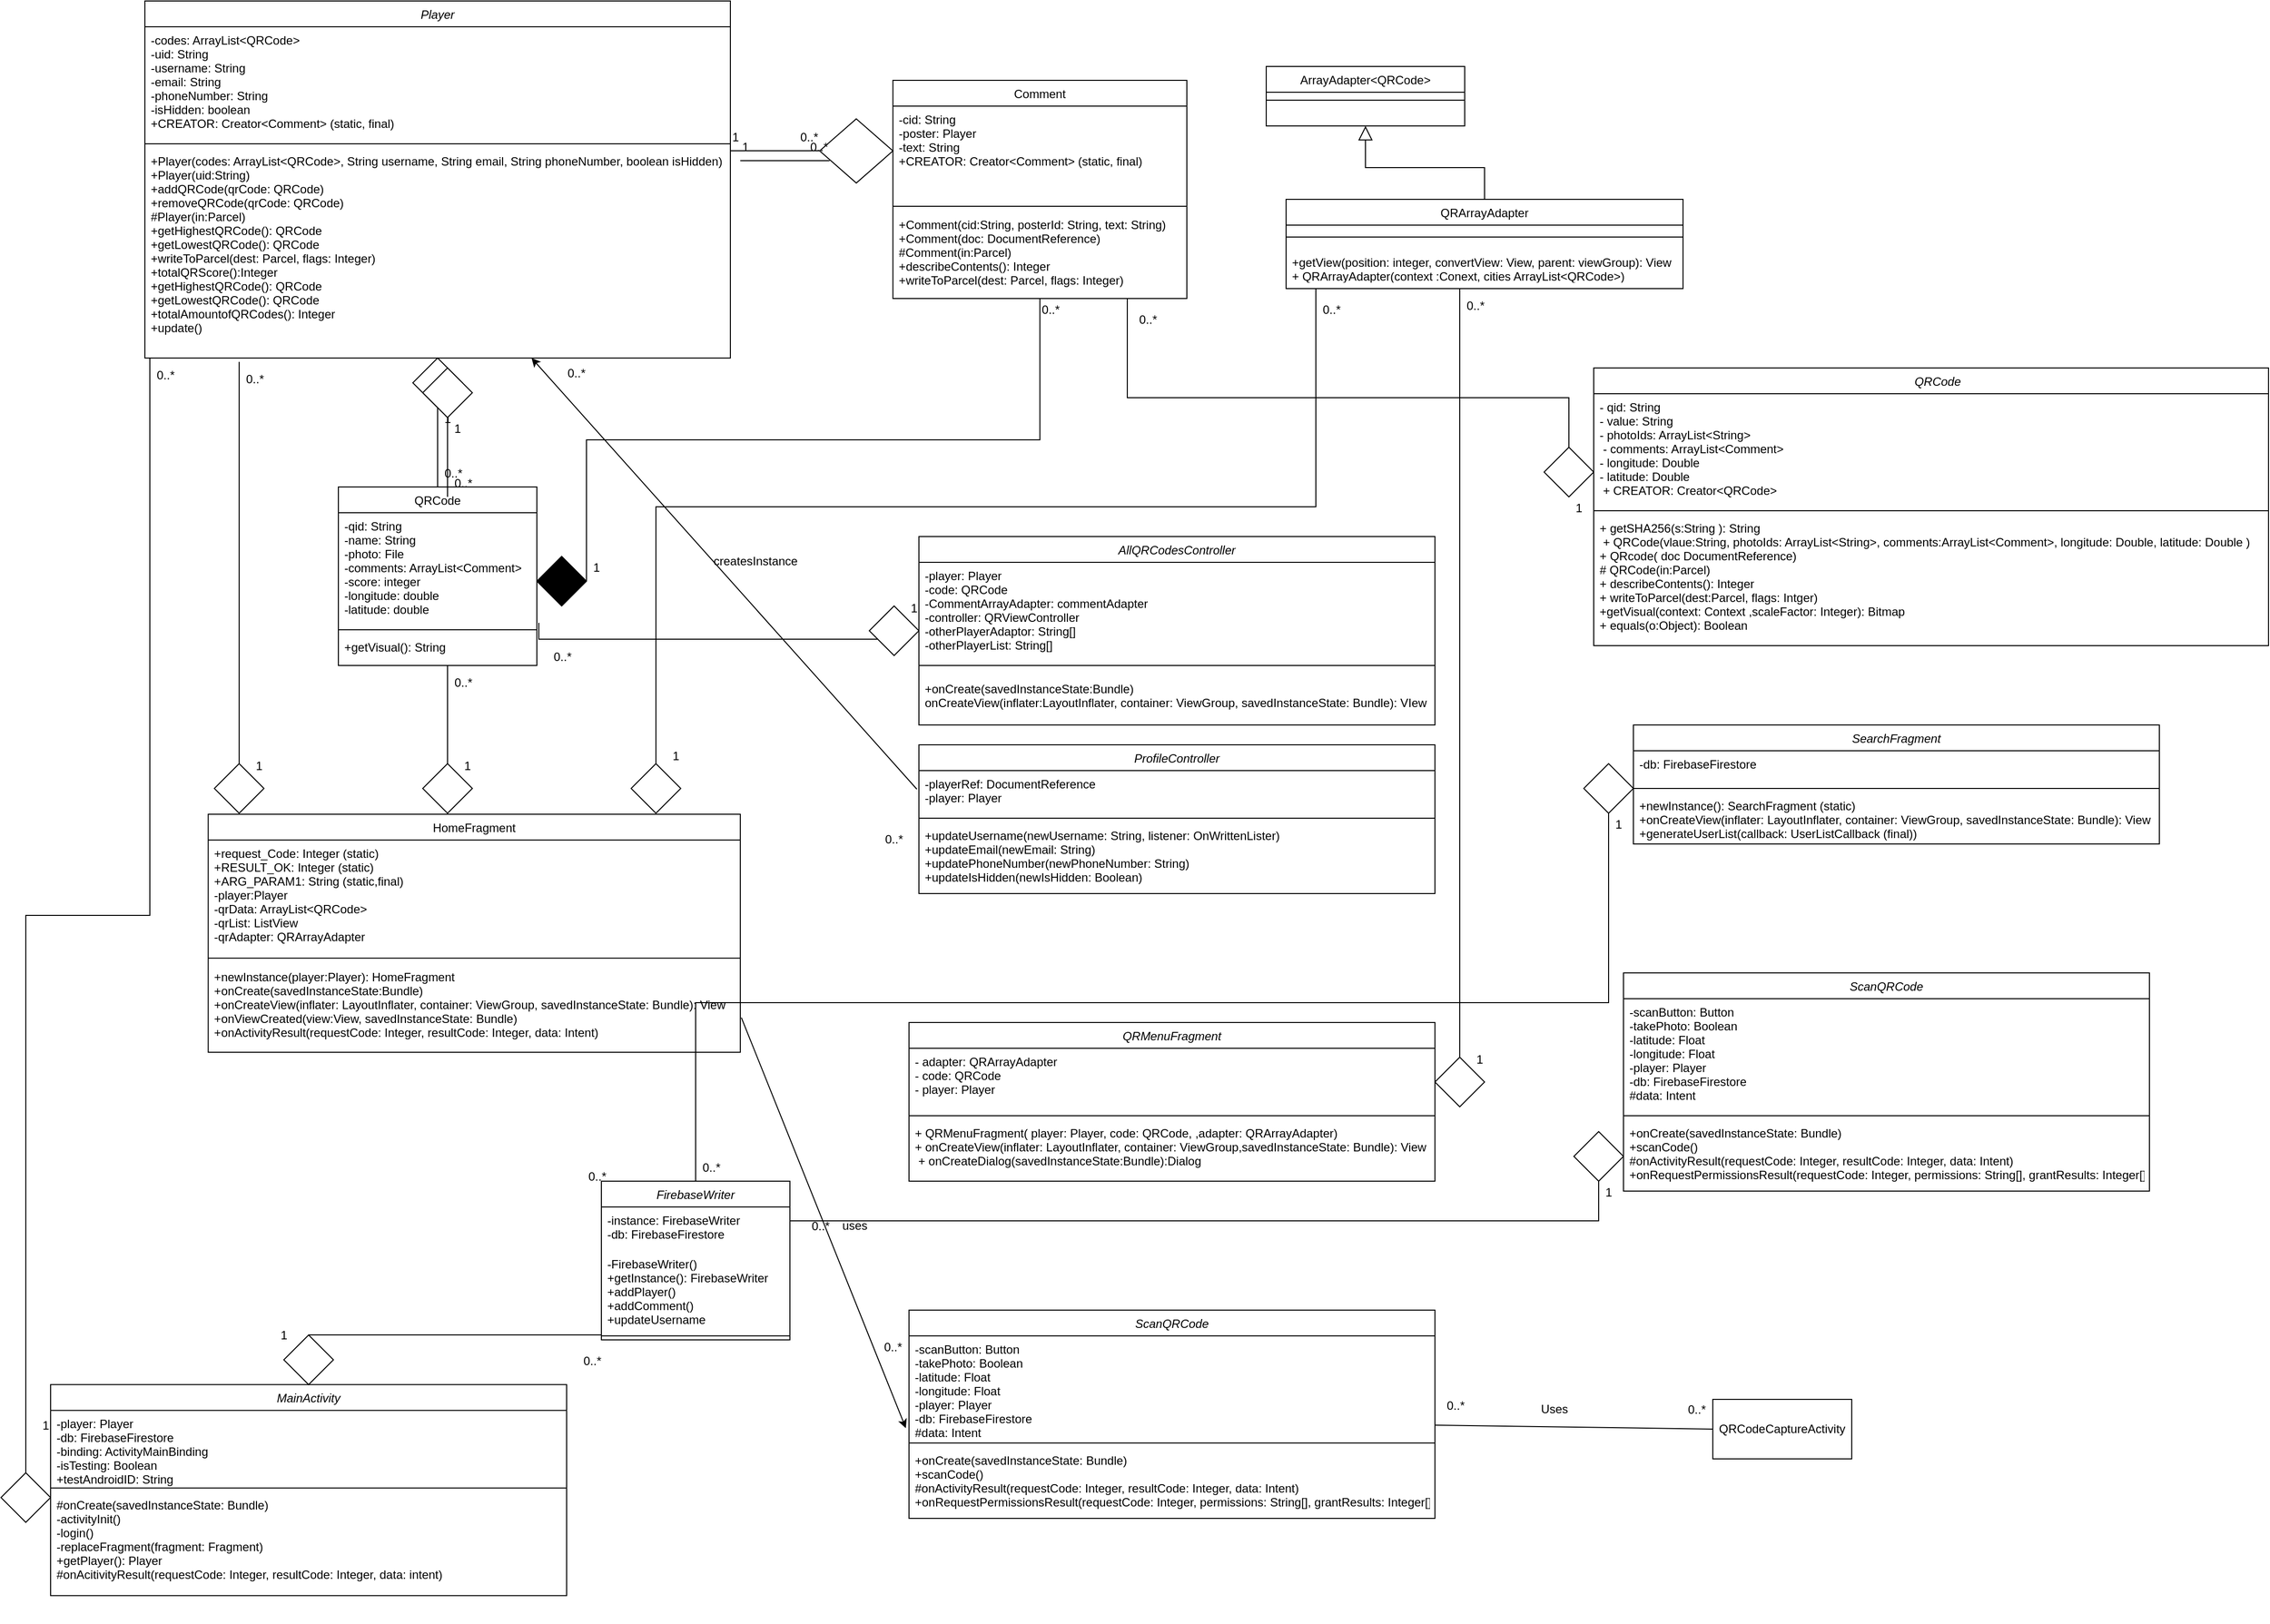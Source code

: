 <mxfile version="21.1.2" type="github">
  <diagram id="C5RBs43oDa-KdzZeNtuy" name="Page-1">
    <mxGraphModel dx="2968" dy="342" grid="1" gridSize="10" guides="1" tooltips="1" connect="1" arrows="1" fold="1" page="1" pageScale="1" pageWidth="2336" pageHeight="1654" math="0" shadow="0">
      <root>
        <mxCell id="WIyWlLk6GJQsqaUBKTNV-0" />
        <mxCell id="WIyWlLk6GJQsqaUBKTNV-1" parent="WIyWlLk6GJQsqaUBKTNV-0" />
        <mxCell id="zkfFHV4jXpPFQw0GAbJ--6" value="QRCode" style="swimlane;fontStyle=0;align=center;verticalAlign=top;childLayout=stackLayout;horizontal=1;startSize=26;horizontalStack=0;resizeParent=1;resizeLast=0;collapsible=1;marginBottom=0;rounded=0;shadow=0;strokeWidth=1;" parent="WIyWlLk6GJQsqaUBKTNV-1" vertex="1">
          <mxGeometry x="235" y="520" width="200" height="180" as="geometry">
            <mxRectangle x="130" y="380" width="160" height="26" as="alternateBounds" />
          </mxGeometry>
        </mxCell>
        <mxCell id="zkfFHV4jXpPFQw0GAbJ--7" value="-qid: String&#xa;-name: String&#xa;-photo: File&#xa;-comments: ArrayList&lt;Comment&gt;&#xa;-score: integer&#xa;-longitude: double&#xa;-latitude: double" style="text;align=left;verticalAlign=top;spacingLeft=4;spacingRight=4;overflow=hidden;rotatable=0;points=[[0,0.5],[1,0.5]];portConstraint=eastwest;" parent="zkfFHV4jXpPFQw0GAbJ--6" vertex="1">
          <mxGeometry y="26" width="200" height="114" as="geometry" />
        </mxCell>
        <mxCell id="zkfFHV4jXpPFQw0GAbJ--9" value="" style="line;html=1;strokeWidth=1;align=left;verticalAlign=middle;spacingTop=-1;spacingLeft=3;spacingRight=3;rotatable=0;labelPosition=right;points=[];portConstraint=eastwest;" parent="zkfFHV4jXpPFQw0GAbJ--6" vertex="1">
          <mxGeometry y="140" width="200" height="8" as="geometry" />
        </mxCell>
        <mxCell id="wJ786lOBI6JB7BBE6zlU-8" value="+getVisual(): String" style="text;align=left;verticalAlign=top;spacingLeft=4;spacingRight=4;overflow=hidden;rotatable=0;points=[[0,0.5],[1,0.5]];portConstraint=eastwest;" parent="zkfFHV4jXpPFQw0GAbJ--6" vertex="1">
          <mxGeometry y="148" width="200" height="30" as="geometry" />
        </mxCell>
        <mxCell id="zkfFHV4jXpPFQw0GAbJ--26" value="" style="endArrow=none;shadow=0;strokeWidth=1;rounded=0;endFill=0;edgeStyle=elbowEdgeStyle;elbow=vertical;entryX=0;entryY=0.5;entryDx=0;entryDy=0;" parent="WIyWlLk6GJQsqaUBKTNV-1" source="zkfFHV4jXpPFQw0GAbJ--0" target="2BQzIX3aD6I6nqEZA5Km-3" edge="1">
          <mxGeometry x="0.5" y="41" relative="1" as="geometry">
            <mxPoint x="380" y="192" as="sourcePoint" />
            <mxPoint x="750" y="155" as="targetPoint" />
            <mxPoint x="-40" y="32" as="offset" />
          </mxGeometry>
        </mxCell>
        <mxCell id="zkfFHV4jXpPFQw0GAbJ--27" value="1" style="resizable=0;align=left;verticalAlign=bottom;labelBackgroundColor=none;fontSize=12;" parent="zkfFHV4jXpPFQw0GAbJ--26" connectable="0" vertex="1">
          <mxGeometry x="-1" relative="1" as="geometry">
            <mxPoint y="-5" as="offset" />
          </mxGeometry>
        </mxCell>
        <mxCell id="zkfFHV4jXpPFQw0GAbJ--28" value="0..*" style="resizable=0;align=right;verticalAlign=bottom;labelBackgroundColor=none;fontSize=12;" parent="zkfFHV4jXpPFQw0GAbJ--26" connectable="0" vertex="1">
          <mxGeometry x="1" relative="1" as="geometry">
            <mxPoint y="-5" as="offset" />
          </mxGeometry>
        </mxCell>
        <mxCell id="2BQzIX3aD6I6nqEZA5Km-4" value="" style="group" parent="WIyWlLk6GJQsqaUBKTNV-1" vertex="1" connectable="0">
          <mxGeometry x="720" y="110" width="400" height="250" as="geometry" />
        </mxCell>
        <mxCell id="zkfFHV4jXpPFQw0GAbJ--17" value="Comment" style="swimlane;fontStyle=0;align=center;verticalAlign=top;childLayout=stackLayout;horizontal=1;startSize=26;horizontalStack=0;resizeParent=1;resizeLast=0;collapsible=1;marginBottom=0;rounded=0;shadow=0;strokeWidth=1;" parent="2BQzIX3aD6I6nqEZA5Km-4" vertex="1">
          <mxGeometry x="73.81" width="296.19" height="220" as="geometry">
            <mxRectangle x="550" y="140" width="160" height="26" as="alternateBounds" />
          </mxGeometry>
        </mxCell>
        <mxCell id="zkfFHV4jXpPFQw0GAbJ--18" value="-cid: String&#xa;-poster: Player&#xa;-text: String&#xa;+CREATOR: Creator&lt;Comment&gt; (static, final)" style="text;align=left;verticalAlign=top;spacingLeft=4;spacingRight=4;overflow=hidden;rotatable=0;points=[[0,0.5],[1,0.5]];portConstraint=eastwest;" parent="zkfFHV4jXpPFQw0GAbJ--17" vertex="1">
          <mxGeometry y="26" width="296.19" height="95.765" as="geometry" />
        </mxCell>
        <mxCell id="zkfFHV4jXpPFQw0GAbJ--23" value="" style="line;html=1;strokeWidth=1;align=left;verticalAlign=middle;spacingTop=-1;spacingLeft=3;spacingRight=3;rotatable=0;labelPosition=right;points=[];portConstraint=eastwest;" parent="zkfFHV4jXpPFQw0GAbJ--17" vertex="1">
          <mxGeometry y="121.765" width="296.19" height="10.353" as="geometry" />
        </mxCell>
        <mxCell id="8-i2YcRf8_cl_0pRVRHD-7" value="+Comment(cid:String, posterId: String, text: String)&#xa;+Comment(doc: DocumentReference)&#xa;#Comment(in:Parcel)&#xa;+describeContents(): Integer&#xa;+writeToParcel(dest: Parcel, flags: Integer)&#xa;" style="text;align=left;verticalAlign=top;spacingLeft=4;spacingRight=4;overflow=hidden;rotatable=0;points=[[0,0.5],[1,0.5]];portConstraint=eastwest;" parent="zkfFHV4jXpPFQw0GAbJ--17" vertex="1">
          <mxGeometry y="132.118" width="296.19" height="77.88" as="geometry" />
        </mxCell>
        <mxCell id="2BQzIX3aD6I6nqEZA5Km-3" value="" style="rhombus;whiteSpace=wrap;html=1;" parent="2BQzIX3aD6I6nqEZA5Km-4" vertex="1">
          <mxGeometry y="38.824" width="73.81" height="64.706" as="geometry" />
        </mxCell>
        <mxCell id="2BQzIX3aD6I6nqEZA5Km-7" value="" style="endArrow=none;shadow=0;strokeWidth=1;rounded=0;endFill=0;edgeStyle=elbowEdgeStyle;elbow=vertical;entryX=0.5;entryY=1;entryDx=0;entryDy=0;exitX=0.5;exitY=0;exitDx=0;exitDy=0;" parent="WIyWlLk6GJQsqaUBKTNV-1" source="zkfFHV4jXpPFQw0GAbJ--6" target="2BQzIX3aD6I6nqEZA5Km-10" edge="1">
          <mxGeometry x="0.5" y="41" relative="1" as="geometry">
            <mxPoint x="210" y="265" as="sourcePoint" />
            <mxPoint x="330" y="255" as="targetPoint" />
            <mxPoint x="-40" y="32" as="offset" />
          </mxGeometry>
        </mxCell>
        <mxCell id="2BQzIX3aD6I6nqEZA5Km-8" value="0..*" style="resizable=0;align=left;verticalAlign=bottom;labelBackgroundColor=none;fontSize=12;" parent="2BQzIX3aD6I6nqEZA5Km-7" connectable="0" vertex="1">
          <mxGeometry x="-1" relative="1" as="geometry">
            <mxPoint x="5" y="-5" as="offset" />
          </mxGeometry>
        </mxCell>
        <mxCell id="2BQzIX3aD6I6nqEZA5Km-9" value="1" style="resizable=0;align=right;verticalAlign=bottom;labelBackgroundColor=none;fontSize=12;" parent="2BQzIX3aD6I6nqEZA5Km-7" connectable="0" vertex="1">
          <mxGeometry x="1" relative="1" as="geometry">
            <mxPoint x="15" y="20" as="offset" />
          </mxGeometry>
        </mxCell>
        <mxCell id="2BQzIX3aD6I6nqEZA5Km-11" value="" style="group" parent="WIyWlLk6GJQsqaUBKTNV-1" vertex="1" connectable="0">
          <mxGeometry x="40" y="30" width="590" height="360" as="geometry" />
        </mxCell>
        <mxCell id="zkfFHV4jXpPFQw0GAbJ--0" value="Player" style="swimlane;fontStyle=2;align=center;verticalAlign=top;childLayout=stackLayout;horizontal=1;startSize=26;horizontalStack=0;resizeParent=1;resizeLast=0;collapsible=1;marginBottom=0;rounded=0;shadow=0;strokeWidth=1;" parent="2BQzIX3aD6I6nqEZA5Km-11" vertex="1">
          <mxGeometry width="590" height="360" as="geometry">
            <mxRectangle x="220" y="120" width="160" height="26" as="alternateBounds" />
          </mxGeometry>
        </mxCell>
        <mxCell id="zkfFHV4jXpPFQw0GAbJ--1" value="-codes: ArrayList&lt;QRCode&gt;&#xa;-uid: String&#xa;-username: String&#xa;-email: String&#xa;-phoneNumber: String&#xa;-isHidden: boolean&#xa;+CREATOR: Creator&lt;Comment&gt; (static, final)" style="text;align=left;verticalAlign=top;spacingLeft=4;spacingRight=4;overflow=hidden;rotatable=0;points=[[0,0.5],[1,0.5]];portConstraint=eastwest;" parent="zkfFHV4jXpPFQw0GAbJ--0" vertex="1">
          <mxGeometry y="26" width="590" height="114" as="geometry" />
        </mxCell>
        <mxCell id="zkfFHV4jXpPFQw0GAbJ--4" value="" style="line;html=1;strokeWidth=1;align=left;verticalAlign=middle;spacingTop=-1;spacingLeft=3;spacingRight=3;rotatable=0;labelPosition=right;points=[];portConstraint=eastwest;" parent="zkfFHV4jXpPFQw0GAbJ--0" vertex="1">
          <mxGeometry y="140" width="590" height="8" as="geometry" />
        </mxCell>
        <mxCell id="zkfFHV4jXpPFQw0GAbJ--5" value="+Player(codes: ArrayList&lt;QRCode&gt;, String username, String email, String phoneNumber, boolean isHidden)&#xa;+Player(uid:String)&#xa;+addQRCode(qrCode: QRCode)&#xa;+removeQRCode(qrCode: QRCode)&#xa;#Player(in:Parcel)&#xa;+getHighestQRCode(): QRCode&#xa;+getLowestQRCode(): QRCode&#xa;+writeToParcel(dest: Parcel, flags: Integer)&#xa;+totalQRScore():Integer&#xa;+getHighestQRCode(): QRCode&#xa;+getLowestQRCode(): QRCode&#xa;+totalAmountofQRCodes(): Integer&#xa;+update()&#xa;&#xa;" style="text;align=left;verticalAlign=top;spacingLeft=4;spacingRight=4;overflow=hidden;rotatable=0;points=[[0,0.5],[1,0.5]];portConstraint=eastwest;" parent="zkfFHV4jXpPFQw0GAbJ--0" vertex="1">
          <mxGeometry y="148" width="590" height="212" as="geometry" />
        </mxCell>
        <mxCell id="2BQzIX3aD6I6nqEZA5Km-12" value="" style="endArrow=none;shadow=0;strokeWidth=1;rounded=0;endFill=0;edgeStyle=elbowEdgeStyle;elbow=vertical;entryX=1;entryY=0.5;entryDx=0;entryDy=0;exitX=0.5;exitY=1;exitDx=0;exitDy=0;" parent="WIyWlLk6GJQsqaUBKTNV-1" source="zkfFHV4jXpPFQw0GAbJ--17" target="2BQzIX3aD6I6nqEZA5Km-15" edge="1">
          <mxGeometry x="0.5" y="41" relative="1" as="geometry">
            <mxPoint x="760" y="270" as="sourcePoint" />
            <mxPoint x="500" y="485" as="targetPoint" />
            <mxPoint x="-40" y="32" as="offset" />
          </mxGeometry>
        </mxCell>
        <mxCell id="2BQzIX3aD6I6nqEZA5Km-13" value="0..*" style="resizable=0;align=left;verticalAlign=bottom;labelBackgroundColor=none;fontSize=12;" parent="2BQzIX3aD6I6nqEZA5Km-12" connectable="0" vertex="1">
          <mxGeometry x="-1" relative="1" as="geometry">
            <mxPoint y="20" as="offset" />
          </mxGeometry>
        </mxCell>
        <mxCell id="2BQzIX3aD6I6nqEZA5Km-14" value="1" style="resizable=0;align=right;verticalAlign=bottom;labelBackgroundColor=none;fontSize=12;" parent="2BQzIX3aD6I6nqEZA5Km-12" connectable="0" vertex="1">
          <mxGeometry x="1" relative="1" as="geometry">
            <mxPoint x="15" y="-5" as="offset" />
          </mxGeometry>
        </mxCell>
        <mxCell id="2BQzIX3aD6I6nqEZA5Km-15" value="" style="rhombus;whiteSpace=wrap;html=1;fillColor=#000000;" parent="WIyWlLk6GJQsqaUBKTNV-1" vertex="1">
          <mxGeometry x="435" y="590" width="50" height="50" as="geometry" />
        </mxCell>
        <mxCell id="wJ786lOBI6JB7BBE6zlU-0" value="" style="group" parent="WIyWlLk6GJQsqaUBKTNV-1" vertex="1" connectable="0">
          <mxGeometry x="1190" y="230" width="400" height="90" as="geometry" />
        </mxCell>
        <mxCell id="wJ786lOBI6JB7BBE6zlU-1" value="QRArrayAdapter" style="swimlane;fontStyle=0;align=center;verticalAlign=top;childLayout=stackLayout;horizontal=1;startSize=26;horizontalStack=0;resizeParent=1;resizeLast=0;collapsible=1;marginBottom=0;rounded=0;shadow=0;strokeWidth=1;container=0;" parent="wJ786lOBI6JB7BBE6zlU-0" vertex="1">
          <mxGeometry width="400" height="90" as="geometry">
            <mxRectangle x="220" y="120" width="160" height="26" as="alternateBounds" />
          </mxGeometry>
        </mxCell>
        <mxCell id="wJ786lOBI6JB7BBE6zlU-2" value="" style="line;html=1;strokeWidth=1;align=left;verticalAlign=middle;spacingTop=-1;spacingLeft=3;spacingRight=3;rotatable=0;labelPosition=right;points=[];portConstraint=eastwest;container=0;" parent="wJ786lOBI6JB7BBE6zlU-0" vertex="1">
          <mxGeometry y="26" width="400" height="24" as="geometry" />
        </mxCell>
        <mxCell id="wJ786lOBI6JB7BBE6zlU-3" value="+getView(position: integer, convertView: View, parent: viewGroup): View&#xa;+ QRArrayAdapter(context :Conext, cities ArrayList&lt;QRCode&gt;)" style="text;align=left;verticalAlign=top;spacingLeft=4;spacingRight=4;overflow=hidden;rotatable=0;points=[[0,0.5],[1,0.5]];portConstraint=eastwest;container=0;" parent="wJ786lOBI6JB7BBE6zlU-0" vertex="1">
          <mxGeometry y="50" width="400" height="30" as="geometry" />
        </mxCell>
        <mxCell id="wJ786lOBI6JB7BBE6zlU-4" value="" style="group" parent="WIyWlLk6GJQsqaUBKTNV-1" vertex="1" connectable="0">
          <mxGeometry x="1170" y="96" width="200" height="60" as="geometry" />
        </mxCell>
        <mxCell id="wJ786lOBI6JB7BBE6zlU-5" value="ArrayAdapter&lt;QRCode&gt;" style="swimlane;fontStyle=0;align=center;verticalAlign=top;childLayout=stackLayout;horizontal=1;startSize=26;horizontalStack=0;resizeParent=1;resizeLast=0;collapsible=1;marginBottom=0;rounded=0;shadow=0;strokeWidth=1;container=0;" parent="wJ786lOBI6JB7BBE6zlU-4" vertex="1">
          <mxGeometry width="200" height="60" as="geometry">
            <mxRectangle x="220" y="120" width="160" height="26" as="alternateBounds" />
          </mxGeometry>
        </mxCell>
        <mxCell id="wJ786lOBI6JB7BBE6zlU-6" value="" style="line;html=1;strokeWidth=1;align=left;verticalAlign=middle;spacingTop=-1;spacingLeft=3;spacingRight=3;rotatable=0;labelPosition=right;points=[];portConstraint=eastwest;container=0;" parent="wJ786lOBI6JB7BBE6zlU-5" vertex="1">
          <mxGeometry y="26" width="200" height="16" as="geometry" />
        </mxCell>
        <mxCell id="wJ786lOBI6JB7BBE6zlU-7" style="edgeStyle=orthogonalEdgeStyle;rounded=0;orthogonalLoop=1;jettySize=auto;html=1;exitX=0.5;exitY=0;exitDx=0;exitDy=0;entryX=0.5;entryY=1;entryDx=0;entryDy=0;endArrow=block;endFill=0;endSize=12;" parent="WIyWlLk6GJQsqaUBKTNV-1" source="wJ786lOBI6JB7BBE6zlU-1" target="wJ786lOBI6JB7BBE6zlU-5" edge="1">
          <mxGeometry relative="1" as="geometry" />
        </mxCell>
        <mxCell id="8-i2YcRf8_cl_0pRVRHD-8" value="" style="group" parent="WIyWlLk6GJQsqaUBKTNV-1" vertex="1" connectable="0">
          <mxGeometry x="30" y="850" width="610" height="250" as="geometry" />
        </mxCell>
        <mxCell id="8-i2YcRf8_cl_0pRVRHD-9" value="HomeFragment" style="swimlane;fontStyle=0;align=center;verticalAlign=top;childLayout=stackLayout;horizontal=1;startSize=26;horizontalStack=0;resizeParent=1;resizeLast=0;collapsible=1;marginBottom=0;rounded=0;shadow=0;strokeWidth=1;" parent="8-i2YcRf8_cl_0pRVRHD-8" vertex="1">
          <mxGeometry x="73.81" width="536.19" height="240" as="geometry">
            <mxRectangle x="550" y="140" width="160" height="26" as="alternateBounds" />
          </mxGeometry>
        </mxCell>
        <mxCell id="8-i2YcRf8_cl_0pRVRHD-10" value="+request_Code: Integer (static)&#xa;+RESULT_OK: Integer (static)&#xa;+ARG_PARAM1: String (static,final)&#xa;-player:Player&#xa;-qrData: ArrayList&lt;QRCode&gt;&#xa;-qrList: ListView&#xa;-qrAdapter: QRArrayAdapter" style="text;align=left;verticalAlign=top;spacingLeft=4;spacingRight=4;overflow=hidden;rotatable=0;points=[[0,0.5],[1,0.5]];portConstraint=eastwest;" parent="8-i2YcRf8_cl_0pRVRHD-9" vertex="1">
          <mxGeometry y="26" width="536.19" height="114" as="geometry" />
        </mxCell>
        <mxCell id="8-i2YcRf8_cl_0pRVRHD-11" value="" style="line;html=1;strokeWidth=1;align=left;verticalAlign=middle;spacingTop=-1;spacingLeft=3;spacingRight=3;rotatable=0;labelPosition=right;points=[];portConstraint=eastwest;" parent="8-i2YcRf8_cl_0pRVRHD-9" vertex="1">
          <mxGeometry y="140" width="536.19" height="10.353" as="geometry" />
        </mxCell>
        <mxCell id="8-i2YcRf8_cl_0pRVRHD-12" value="+newInstance(player:Player): HomeFragment&#xa;+onCreate(savedInstanceState:Bundle)&#xa;+onCreateView(inflater: LayoutInflater, container: ViewGroup, savedInstanceState: Bundle): View&#xa;+onViewCreated(view:View, savedInstanceState: Bundle)&#xa;+onActivityResult(requestCode: Integer, resultCode: Integer, data: Intent)" style="text;align=left;verticalAlign=top;spacingLeft=4;spacingRight=4;overflow=hidden;rotatable=0;points=[[0,0.5],[1,0.5]];portConstraint=eastwest;" parent="8-i2YcRf8_cl_0pRVRHD-9" vertex="1">
          <mxGeometry y="150.353" width="536.19" height="77.88" as="geometry" />
        </mxCell>
        <mxCell id="8-i2YcRf8_cl_0pRVRHD-20" value="" style="group" parent="WIyWlLk6GJQsqaUBKTNV-1" vertex="1" connectable="0">
          <mxGeometry x="-105" y="1174" width="685" height="480" as="geometry" />
        </mxCell>
        <mxCell id="8-i2YcRf8_cl_0pRVRHD-25" value="" style="group" parent="8-i2YcRf8_cl_0pRVRHD-20" vertex="1" connectable="0">
          <mxGeometry x="60" y="179.999" width="520" height="311.111" as="geometry" />
        </mxCell>
        <mxCell id="8-i2YcRf8_cl_0pRVRHD-26" value="MainActivity" style="swimlane;fontStyle=2;align=center;verticalAlign=top;childLayout=stackLayout;horizontal=1;startSize=26;horizontalStack=0;resizeParent=1;resizeLast=0;collapsible=1;marginBottom=0;rounded=0;shadow=0;strokeWidth=1;" parent="8-i2YcRf8_cl_0pRVRHD-25" vertex="1">
          <mxGeometry x="-10" y="71.111" width="520" height="212.703" as="geometry">
            <mxRectangle x="220" y="120" width="160" height="26" as="alternateBounds" />
          </mxGeometry>
        </mxCell>
        <mxCell id="8-i2YcRf8_cl_0pRVRHD-27" value="-player: Player&#xa;-db: FirebaseFirestore&#xa;-binding: ActivityMainBinding&#xa;-isTesting: Boolean&#xa;+testAndroidID: String&#xa;" style="text;align=left;verticalAlign=top;spacingLeft=4;spacingRight=4;overflow=hidden;rotatable=0;points=[[0,0.5],[1,0.5]];portConstraint=eastwest;" parent="8-i2YcRf8_cl_0pRVRHD-26" vertex="1">
          <mxGeometry y="26" width="520" height="74.667" as="geometry" />
        </mxCell>
        <mxCell id="8-i2YcRf8_cl_0pRVRHD-28" value="" style="line;html=1;strokeWidth=1;align=left;verticalAlign=middle;spacingTop=-1;spacingLeft=3;spacingRight=3;rotatable=0;labelPosition=right;points=[];portConstraint=eastwest;" parent="8-i2YcRf8_cl_0pRVRHD-26" vertex="1">
          <mxGeometry y="100.667" width="520" height="7.111" as="geometry" />
        </mxCell>
        <mxCell id="8-i2YcRf8_cl_0pRVRHD-29" value="#onCreate(savedInstanceState: Bundle)&#xa;-activityInit()&#xa;-login()&#xa;-replaceFragment(fragment: Fragment)&#xa;+getPlayer(): Player&#xa;#onAcitivityResult(requestCode: Integer, resultCode: Integer, data: intent)" style="text;align=left;verticalAlign=top;spacingLeft=4;spacingRight=4;overflow=hidden;rotatable=0;points=[[0,0.5],[1,0.5]];portConstraint=eastwest;fontStyle=0" parent="8-i2YcRf8_cl_0pRVRHD-26" vertex="1">
          <mxGeometry y="107.778" width="520" height="90.667" as="geometry" />
        </mxCell>
        <mxCell id="8-i2YcRf8_cl_0pRVRHD-96" value="" style="rhombus;whiteSpace=wrap;html=1;" parent="8-i2YcRf8_cl_0pRVRHD-25" vertex="1">
          <mxGeometry x="225" y="21.111" width="50" height="50" as="geometry" />
        </mxCell>
        <mxCell id="8-i2YcRf8_cl_0pRVRHD-91" value="" style="rhombus;whiteSpace=wrap;html=1;" parent="8-i2YcRf8_cl_0pRVRHD-20" vertex="1">
          <mxGeometry y="340" width="50" height="50" as="geometry" />
        </mxCell>
        <mxCell id="8-i2YcRf8_cl_0pRVRHD-116" value="0..*" style="resizable=0;align=left;verticalAlign=bottom;labelBackgroundColor=none;fontSize=12;" parent="8-i2YcRf8_cl_0pRVRHD-20" connectable="0" vertex="1">
          <mxGeometry x="590" y="50" as="geometry" />
        </mxCell>
        <mxCell id="8-i2YcRf8_cl_0pRVRHD-21" value="AllQRCodesController" style="swimlane;fontStyle=2;align=center;verticalAlign=top;childLayout=stackLayout;horizontal=1;startSize=26;horizontalStack=0;resizeParent=1;resizeLast=0;collapsible=1;marginBottom=0;rounded=0;shadow=0;strokeWidth=1;" parent="WIyWlLk6GJQsqaUBKTNV-1" vertex="1">
          <mxGeometry x="820" y="570" width="520" height="190" as="geometry">
            <mxRectangle x="220" y="120" width="160" height="26" as="alternateBounds" />
          </mxGeometry>
        </mxCell>
        <mxCell id="8-i2YcRf8_cl_0pRVRHD-22" value="-player: Player&#xa;-code: QRCode&#xa;-CommentArrayAdapter: commentAdapter&#xa;-controller: QRViewController&#xa;-otherPlayerAdaptor: String[]&#xa;-otherPlayerList: String[]" style="text;align=left;verticalAlign=top;spacingLeft=4;spacingRight=4;overflow=hidden;rotatable=0;points=[[0,0.5],[1,0.5]];portConstraint=eastwest;" parent="8-i2YcRf8_cl_0pRVRHD-21" vertex="1">
          <mxGeometry y="26" width="520" height="94" as="geometry" />
        </mxCell>
        <mxCell id="8-i2YcRf8_cl_0pRVRHD-23" value="" style="line;html=1;strokeWidth=1;align=left;verticalAlign=middle;spacingTop=-1;spacingLeft=3;spacingRight=3;rotatable=0;labelPosition=right;points=[];portConstraint=eastwest;" parent="8-i2YcRf8_cl_0pRVRHD-21" vertex="1">
          <mxGeometry y="120" width="520" height="20" as="geometry" />
        </mxCell>
        <mxCell id="8-i2YcRf8_cl_0pRVRHD-24" value="+onCreate(savedInstanceState:Bundle)&#xa;onCreateView(inflater:LayoutInflater, container: ViewGroup, savedInstanceState: Bundle): VIew&#xa;" style="text;align=left;verticalAlign=top;spacingLeft=4;spacingRight=4;overflow=hidden;rotatable=0;points=[[0,0.5],[1,0.5]];portConstraint=eastwest;fontStyle=0" parent="8-i2YcRf8_cl_0pRVRHD-21" vertex="1">
          <mxGeometry y="140" width="520" height="50" as="geometry" />
        </mxCell>
        <mxCell id="8-i2YcRf8_cl_0pRVRHD-34" value="ProfileController" style="swimlane;fontStyle=2;align=center;verticalAlign=top;childLayout=stackLayout;horizontal=1;startSize=26;horizontalStack=0;resizeParent=1;resizeLast=0;collapsible=1;marginBottom=0;rounded=0;shadow=0;strokeWidth=1;" parent="WIyWlLk6GJQsqaUBKTNV-1" vertex="1">
          <mxGeometry x="820" y="780" width="520" height="150" as="geometry">
            <mxRectangle x="220" y="120" width="160" height="26" as="alternateBounds" />
          </mxGeometry>
        </mxCell>
        <mxCell id="8-i2YcRf8_cl_0pRVRHD-35" value="-playerRef: DocumentReference&#xa;-player: Player" style="text;align=left;verticalAlign=top;spacingLeft=4;spacingRight=4;overflow=hidden;rotatable=0;points=[[0,0.5],[1,0.5]];portConstraint=eastwest;" parent="8-i2YcRf8_cl_0pRVRHD-34" vertex="1">
          <mxGeometry y="26" width="520" height="44" as="geometry" />
        </mxCell>
        <mxCell id="8-i2YcRf8_cl_0pRVRHD-36" value="" style="line;html=1;strokeWidth=1;align=left;verticalAlign=middle;spacingTop=-1;spacingLeft=3;spacingRight=3;rotatable=0;labelPosition=right;points=[];portConstraint=eastwest;" parent="8-i2YcRf8_cl_0pRVRHD-34" vertex="1">
          <mxGeometry y="70" width="520" height="8" as="geometry" />
        </mxCell>
        <mxCell id="8-i2YcRf8_cl_0pRVRHD-37" value="+updateUsername(newUsername: String, listener: OnWrittenLister)&#xa;+updateEmail(newEmail: String)&#xa;+updatePhoneNumber(newPhoneNumber: String)&#xa;+updateIsHidden(newIsHidden: Boolean)&#xa;" style="text;align=left;verticalAlign=top;spacingLeft=4;spacingRight=4;overflow=hidden;rotatable=0;points=[[0,0.5],[1,0.5]];portConstraint=eastwest;fontStyle=0" parent="8-i2YcRf8_cl_0pRVRHD-34" vertex="1">
          <mxGeometry y="78" width="520" height="72" as="geometry" />
        </mxCell>
        <mxCell id="2BQzIX3aD6I6nqEZA5Km-10" value="" style="rhombus;whiteSpace=wrap;html=1;" parent="WIyWlLk6GJQsqaUBKTNV-1" vertex="1">
          <mxGeometry x="310" y="390" width="50" height="50" as="geometry" />
        </mxCell>
        <mxCell id="8-i2YcRf8_cl_0pRVRHD-50" value="QRCodeCaptureActivity" style="whiteSpace=wrap;html=1;" parent="WIyWlLk6GJQsqaUBKTNV-1" vertex="1">
          <mxGeometry x="1620" y="1440" width="140" height="60" as="geometry" />
        </mxCell>
        <mxCell id="8-i2YcRf8_cl_0pRVRHD-53" value="    QRCode" style="swimlane;fontStyle=2;align=center;verticalAlign=top;childLayout=stackLayout;horizontal=1;startSize=26;horizontalStack=0;resizeParent=1;resizeLast=0;collapsible=1;marginBottom=0;rounded=0;shadow=0;strokeWidth=1;" parent="WIyWlLk6GJQsqaUBKTNV-1" vertex="1">
          <mxGeometry x="1500" y="400" width="680" height="280" as="geometry">
            <mxRectangle x="220" y="120" width="160" height="26" as="alternateBounds" />
          </mxGeometry>
        </mxCell>
        <mxCell id="8-i2YcRf8_cl_0pRVRHD-54" value="- qid: String&#xa;- value: String&#xa;- photoIds: ArrayList&lt;String&gt; &#xa; - comments: ArrayList&lt;Comment&gt; &#xa;- longitude: Double&#xa;- latitude: Double&#xa; + CREATOR: Creator&lt;QRCode&gt;&#xa;" style="text;align=left;verticalAlign=top;spacingLeft=4;spacingRight=4;overflow=hidden;rotatable=0;points=[[0,0.5],[1,0.5]];portConstraint=eastwest;" parent="8-i2YcRf8_cl_0pRVRHD-53" vertex="1">
          <mxGeometry y="26" width="680" height="114" as="geometry" />
        </mxCell>
        <mxCell id="8-i2YcRf8_cl_0pRVRHD-55" value="" style="line;html=1;strokeWidth=1;align=left;verticalAlign=middle;spacingTop=-1;spacingLeft=3;spacingRight=3;rotatable=0;labelPosition=right;points=[];portConstraint=eastwest;" parent="8-i2YcRf8_cl_0pRVRHD-53" vertex="1">
          <mxGeometry y="140" width="680" height="8" as="geometry" />
        </mxCell>
        <mxCell id="8-i2YcRf8_cl_0pRVRHD-56" value="+ getSHA256(s:String ): String&#xa; + QRCode(vlaue:String, photoIds: ArrayList&lt;String&gt;, comments:ArrayList&lt;Comment&gt;, longitude: Double, latitude: Double  )&#xa;+ QRcode( doc DocumentReference)&#xa;#  QRCode(in:Parcel)&#xa;+  describeContents(): Integer&#xa;+  writeToParcel(dest:Parcel, flags: Intger)&#xa;+getVisual(context: Context ,scaleFactor: Integer): Bitmap&#xa;+ equals(o:Object): Boolean" style="text;align=left;verticalAlign=top;spacingLeft=4;spacingRight=4;overflow=hidden;rotatable=0;points=[[0,0.5],[1,0.5]];portConstraint=eastwest;fontStyle=0" parent="8-i2YcRf8_cl_0pRVRHD-53" vertex="1">
          <mxGeometry y="148" width="680" height="132" as="geometry" />
        </mxCell>
        <mxCell id="8-i2YcRf8_cl_0pRVRHD-57" value="QRMenuFragment" style="swimlane;fontStyle=2;align=center;verticalAlign=top;childLayout=stackLayout;horizontal=1;startSize=26;horizontalStack=0;resizeParent=1;resizeLast=0;collapsible=1;marginBottom=0;rounded=0;shadow=0;strokeWidth=1;" parent="WIyWlLk6GJQsqaUBKTNV-1" vertex="1">
          <mxGeometry x="810" y="1060" width="530" height="160" as="geometry">
            <mxRectangle x="220" y="120" width="160" height="26" as="alternateBounds" />
          </mxGeometry>
        </mxCell>
        <mxCell id="8-i2YcRf8_cl_0pRVRHD-58" value="- adapter:  QRArrayAdapter&#xa;- code: QRCode&#xa;- player: Player" style="text;align=left;verticalAlign=top;spacingLeft=4;spacingRight=4;overflow=hidden;rotatable=0;points=[[0,0.5],[1,0.5]];portConstraint=eastwest;" parent="8-i2YcRf8_cl_0pRVRHD-57" vertex="1">
          <mxGeometry y="26" width="530" height="64" as="geometry" />
        </mxCell>
        <mxCell id="8-i2YcRf8_cl_0pRVRHD-59" value="" style="line;html=1;strokeWidth=1;align=left;verticalAlign=middle;spacingTop=-1;spacingLeft=3;spacingRight=3;rotatable=0;labelPosition=right;points=[];portConstraint=eastwest;" parent="8-i2YcRf8_cl_0pRVRHD-57" vertex="1">
          <mxGeometry y="90" width="530" height="8" as="geometry" />
        </mxCell>
        <mxCell id="8-i2YcRf8_cl_0pRVRHD-60" value="+ QRMenuFragment( player: Player, code: QRCode, ,adapter: QRArrayAdapter)&#xa;+ onCreateView(inflater: LayoutInflater, container:  ViewGroup,savedInstanceState: Bundle): View&#xa; + onCreateDialog(savedInstanceState:Bundle):Dialog&#xa; " style="text;align=left;verticalAlign=top;spacingLeft=4;spacingRight=4;overflow=hidden;rotatable=0;points=[[0,0.5],[1,0.5]];portConstraint=eastwest;fontStyle=0" parent="8-i2YcRf8_cl_0pRVRHD-57" vertex="1">
          <mxGeometry y="98" width="530" height="62" as="geometry" />
        </mxCell>
        <mxCell id="8-i2YcRf8_cl_0pRVRHD-61" value="ScanQRCode" style="swimlane;fontStyle=2;align=center;verticalAlign=top;childLayout=stackLayout;horizontal=1;startSize=26;horizontalStack=0;resizeParent=1;resizeLast=0;collapsible=1;marginBottom=0;rounded=0;shadow=0;strokeWidth=1;" parent="WIyWlLk6GJQsqaUBKTNV-1" vertex="1">
          <mxGeometry x="810" y="1350" width="530" height="210" as="geometry">
            <mxRectangle x="220" y="120" width="160" height="26" as="alternateBounds" />
          </mxGeometry>
        </mxCell>
        <mxCell id="8-i2YcRf8_cl_0pRVRHD-62" value="-scanButton: Button&#xa;-takePhoto: Boolean&#xa;-latitude: Float&#xa;-longitude: Float&#xa;-player: Player&#xa;-db: FirebaseFirestore&#xa;#data: Intent" style="text;align=left;verticalAlign=top;spacingLeft=4;spacingRight=4;overflow=hidden;rotatable=0;points=[[0,0.5],[1,0.5]];portConstraint=eastwest;" parent="8-i2YcRf8_cl_0pRVRHD-61" vertex="1">
          <mxGeometry y="26" width="530" height="104" as="geometry" />
        </mxCell>
        <mxCell id="8-i2YcRf8_cl_0pRVRHD-63" value="" style="line;html=1;strokeWidth=1;align=left;verticalAlign=middle;spacingTop=-1;spacingLeft=3;spacingRight=3;rotatable=0;labelPosition=right;points=[];portConstraint=eastwest;" parent="8-i2YcRf8_cl_0pRVRHD-61" vertex="1">
          <mxGeometry y="130" width="530" height="8" as="geometry" />
        </mxCell>
        <mxCell id="8-i2YcRf8_cl_0pRVRHD-64" value="+onCreate(savedInstanceState: Bundle)&#xa;+scanCode()&#xa;#onActivityResult(requestCode: Integer, resultCode: Integer, data: Intent)&#xa;+onRequestPermissionsResult(requestCode: Integer, permissions: String[], grantResults: Integer[])" style="text;align=left;verticalAlign=top;spacingLeft=4;spacingRight=4;overflow=hidden;rotatable=0;points=[[0,0.5],[1,0.5]];portConstraint=eastwest;fontStyle=0" parent="8-i2YcRf8_cl_0pRVRHD-61" vertex="1">
          <mxGeometry y="138" width="530" height="72" as="geometry" />
        </mxCell>
        <mxCell id="8-i2YcRf8_cl_0pRVRHD-65" value="SearchFragment" style="swimlane;fontStyle=2;align=center;verticalAlign=top;childLayout=stackLayout;horizontal=1;startSize=26;horizontalStack=0;resizeParent=1;resizeLast=0;collapsible=1;marginBottom=0;rounded=0;shadow=0;strokeWidth=1;" parent="WIyWlLk6GJQsqaUBKTNV-1" vertex="1">
          <mxGeometry x="1540" y="760" width="530" height="120" as="geometry">
            <mxRectangle x="220" y="120" width="160" height="26" as="alternateBounds" />
          </mxGeometry>
        </mxCell>
        <mxCell id="8-i2YcRf8_cl_0pRVRHD-66" value="-db: FirebaseFirestore&#xa;" style="text;align=left;verticalAlign=top;spacingLeft=4;spacingRight=4;overflow=hidden;rotatable=0;points=[[0,0.5],[1,0.5]];portConstraint=eastwest;" parent="8-i2YcRf8_cl_0pRVRHD-65" vertex="1">
          <mxGeometry y="26" width="530" height="34" as="geometry" />
        </mxCell>
        <mxCell id="8-i2YcRf8_cl_0pRVRHD-67" value="" style="line;html=1;strokeWidth=1;align=left;verticalAlign=middle;spacingTop=-1;spacingLeft=3;spacingRight=3;rotatable=0;labelPosition=right;points=[];portConstraint=eastwest;" parent="8-i2YcRf8_cl_0pRVRHD-65" vertex="1">
          <mxGeometry y="60" width="530" height="8" as="geometry" />
        </mxCell>
        <mxCell id="8-i2YcRf8_cl_0pRVRHD-68" value="+newInstance(): SearchFragment (static)&#xa;+onCreateView(inflater: LayoutInflater, container: ViewGroup, savedInstanceState: Bundle): View&#xa;+generateUserList(callback: UserListCallback (final))" style="text;align=left;verticalAlign=top;spacingLeft=4;spacingRight=4;overflow=hidden;rotatable=0;points=[[0,0.5],[1,0.5]];portConstraint=eastwest;fontStyle=0" parent="8-i2YcRf8_cl_0pRVRHD-65" vertex="1">
          <mxGeometry y="68" width="530" height="52" as="geometry" />
        </mxCell>
        <mxCell id="8-i2YcRf8_cl_0pRVRHD-69" value="ScanQRCode" style="swimlane;fontStyle=2;align=center;verticalAlign=top;childLayout=stackLayout;horizontal=1;startSize=26;horizontalStack=0;resizeParent=1;resizeLast=0;collapsible=1;marginBottom=0;rounded=0;shadow=0;strokeWidth=1;" parent="WIyWlLk6GJQsqaUBKTNV-1" vertex="1">
          <mxGeometry x="1530" y="1010" width="530" height="220" as="geometry">
            <mxRectangle x="220" y="120" width="160" height="26" as="alternateBounds" />
          </mxGeometry>
        </mxCell>
        <mxCell id="8-i2YcRf8_cl_0pRVRHD-70" value="-scanButton: Button&#xa;-takePhoto: Boolean&#xa;-latitude: Float&#xa;-longitude: Float&#xa;-player: Player&#xa;-db: FirebaseFirestore&#xa;#data: Intent" style="text;align=left;verticalAlign=top;spacingLeft=4;spacingRight=4;overflow=hidden;rotatable=0;points=[[0,0.5],[1,0.5]];portConstraint=eastwest;" parent="8-i2YcRf8_cl_0pRVRHD-69" vertex="1">
          <mxGeometry y="26" width="530" height="114" as="geometry" />
        </mxCell>
        <mxCell id="8-i2YcRf8_cl_0pRVRHD-71" value="" style="line;html=1;strokeWidth=1;align=left;verticalAlign=middle;spacingTop=-1;spacingLeft=3;spacingRight=3;rotatable=0;labelPosition=right;points=[];portConstraint=eastwest;" parent="8-i2YcRf8_cl_0pRVRHD-69" vertex="1">
          <mxGeometry y="140" width="530" height="8" as="geometry" />
        </mxCell>
        <mxCell id="8-i2YcRf8_cl_0pRVRHD-72" value="+onCreate(savedInstanceState: Bundle)&#xa;+scanCode()&#xa;#onActivityResult(requestCode: Integer, resultCode: Integer, data: Intent)&#xa;+onRequestPermissionsResult(requestCode: Integer, permissions: String[], grantResults: Integer[])&#xa; " style="text;align=left;verticalAlign=top;spacingLeft=4;spacingRight=4;overflow=hidden;rotatable=0;points=[[0,0.5],[1,0.5]];portConstraint=eastwest;fontStyle=0" parent="8-i2YcRf8_cl_0pRVRHD-69" vertex="1">
          <mxGeometry y="148" width="530" height="72" as="geometry" />
        </mxCell>
        <mxCell id="8-i2YcRf8_cl_0pRVRHD-73" value="" style="endArrow=none;shadow=0;strokeWidth=1;rounded=0;endFill=0;edgeStyle=elbowEdgeStyle;elbow=vertical;entryX=0.5;entryY=1;entryDx=0;entryDy=0;exitX=0.161;exitY=1.018;exitDx=0;exitDy=0;exitPerimeter=0;" parent="WIyWlLk6GJQsqaUBKTNV-1" source="zkfFHV4jXpPFQw0GAbJ--5" target="8-i2YcRf8_cl_0pRVRHD-76" edge="1">
          <mxGeometry x="0.5" y="41" relative="1" as="geometry">
            <mxPoint x="135" y="710" as="sourcePoint" />
            <mxPoint x="130" y="445" as="targetPoint" />
            <mxPoint x="-40" y="32" as="offset" />
          </mxGeometry>
        </mxCell>
        <mxCell id="8-i2YcRf8_cl_0pRVRHD-74" value="0..*" style="resizable=0;align=left;verticalAlign=bottom;labelBackgroundColor=none;fontSize=12;" parent="8-i2YcRf8_cl_0pRVRHD-73" connectable="0" vertex="1">
          <mxGeometry x="-1" relative="1" as="geometry">
            <mxPoint x="5" y="26" as="offset" />
          </mxGeometry>
        </mxCell>
        <mxCell id="8-i2YcRf8_cl_0pRVRHD-75" value="1" style="resizable=0;align=right;verticalAlign=bottom;labelBackgroundColor=none;fontSize=12;" parent="8-i2YcRf8_cl_0pRVRHD-73" connectable="0" vertex="1">
          <mxGeometry x="1" relative="1" as="geometry">
            <mxPoint x="25" y="-39" as="offset" />
          </mxGeometry>
        </mxCell>
        <mxCell id="8-i2YcRf8_cl_0pRVRHD-76" value="" style="rhombus;whiteSpace=wrap;html=1;" parent="WIyWlLk6GJQsqaUBKTNV-1" vertex="1">
          <mxGeometry x="110" y="799" width="50" height="50" as="geometry" />
        </mxCell>
        <mxCell id="8-i2YcRf8_cl_0pRVRHD-77" value="" style="endArrow=none;shadow=0;strokeWidth=1;rounded=0;endFill=0;edgeStyle=elbowEdgeStyle;elbow=vertical;entryX=0.5;entryY=1;entryDx=0;entryDy=0;" parent="WIyWlLk6GJQsqaUBKTNV-1" target="8-i2YcRf8_cl_0pRVRHD-80" edge="1">
          <mxGeometry x="0.5" y="41" relative="1" as="geometry">
            <mxPoint x="1220" y="320" as="sourcePoint" />
            <mxPoint x="600" y="484" as="targetPoint" />
            <mxPoint x="-40" y="32" as="offset" />
            <Array as="points">
              <mxPoint x="890" y="540" />
            </Array>
          </mxGeometry>
        </mxCell>
        <mxCell id="8-i2YcRf8_cl_0pRVRHD-78" value="0..*" style="resizable=0;align=left;verticalAlign=bottom;labelBackgroundColor=none;fontSize=12;" parent="8-i2YcRf8_cl_0pRVRHD-77" connectable="0" vertex="1">
          <mxGeometry x="-1" relative="1" as="geometry">
            <mxPoint x="5" y="30" as="offset" />
          </mxGeometry>
        </mxCell>
        <mxCell id="8-i2YcRf8_cl_0pRVRHD-79" value="1" style="resizable=0;align=right;verticalAlign=bottom;labelBackgroundColor=none;fontSize=12;" parent="8-i2YcRf8_cl_0pRVRHD-77" connectable="0" vertex="1">
          <mxGeometry x="1" relative="1" as="geometry">
            <mxPoint x="25" y="-49" as="offset" />
          </mxGeometry>
        </mxCell>
        <mxCell id="8-i2YcRf8_cl_0pRVRHD-80" value="" style="rhombus;whiteSpace=wrap;html=1;" parent="WIyWlLk6GJQsqaUBKTNV-1" vertex="1">
          <mxGeometry x="530" y="799" width="50" height="50" as="geometry" />
        </mxCell>
        <mxCell id="8-i2YcRf8_cl_0pRVRHD-84" value="" style="endArrow=none;shadow=0;strokeWidth=1;rounded=0;endFill=0;edgeStyle=elbowEdgeStyle;elbow=vertical;entryX=0.5;entryY=1;entryDx=0;entryDy=0;exitX=0.55;exitY=1.067;exitDx=0;exitDy=0;exitPerimeter=0;" parent="WIyWlLk6GJQsqaUBKTNV-1" source="wJ786lOBI6JB7BBE6zlU-8" target="8-i2YcRf8_cl_0pRVRHD-87" edge="1">
          <mxGeometry x="0.5" y="41" relative="1" as="geometry">
            <mxPoint x="250" y="730" as="sourcePoint" />
            <mxPoint x="255" y="441" as="targetPoint" />
            <mxPoint x="-40" y="32" as="offset" />
          </mxGeometry>
        </mxCell>
        <mxCell id="8-i2YcRf8_cl_0pRVRHD-85" value="0..*" style="resizable=0;align=left;verticalAlign=bottom;labelBackgroundColor=none;fontSize=12;" parent="8-i2YcRf8_cl_0pRVRHD-84" connectable="0" vertex="1">
          <mxGeometry x="-1" relative="1" as="geometry">
            <mxPoint x="5" y="26" as="offset" />
          </mxGeometry>
        </mxCell>
        <mxCell id="8-i2YcRf8_cl_0pRVRHD-86" value="1" style="resizable=0;align=right;verticalAlign=bottom;labelBackgroundColor=none;fontSize=12;" parent="8-i2YcRf8_cl_0pRVRHD-84" connectable="0" vertex="1">
          <mxGeometry x="1" relative="1" as="geometry">
            <mxPoint x="25" y="-39" as="offset" />
          </mxGeometry>
        </mxCell>
        <mxCell id="8-i2YcRf8_cl_0pRVRHD-87" value="" style="rhombus;whiteSpace=wrap;html=1;" parent="WIyWlLk6GJQsqaUBKTNV-1" vertex="1">
          <mxGeometry x="320" y="799" width="50" height="50" as="geometry" />
        </mxCell>
        <mxCell id="8-i2YcRf8_cl_0pRVRHD-88" value="" style="endArrow=none;shadow=0;strokeWidth=1;rounded=0;endFill=0;edgeStyle=elbowEdgeStyle;elbow=vertical;entryX=0.5;entryY=0;entryDx=0;entryDy=0;exitX=0.161;exitY=1.018;exitDx=0;exitDy=0;exitPerimeter=0;" parent="WIyWlLk6GJQsqaUBKTNV-1" target="8-i2YcRf8_cl_0pRVRHD-91" edge="1">
          <mxGeometry x="0.5" y="41" relative="1" as="geometry">
            <mxPoint x="45" y="390" as="sourcePoint" />
            <mxPoint x="40" y="441" as="targetPoint" />
            <mxPoint x="-40" y="32" as="offset" />
          </mxGeometry>
        </mxCell>
        <mxCell id="8-i2YcRf8_cl_0pRVRHD-89" value="0..*" style="resizable=0;align=left;verticalAlign=bottom;labelBackgroundColor=none;fontSize=12;" parent="8-i2YcRf8_cl_0pRVRHD-88" connectable="0" vertex="1">
          <mxGeometry x="-1" relative="1" as="geometry">
            <mxPoint x="5" y="26" as="offset" />
          </mxGeometry>
        </mxCell>
        <mxCell id="8-i2YcRf8_cl_0pRVRHD-90" value="1" style="resizable=0;align=right;verticalAlign=bottom;labelBackgroundColor=none;fontSize=12;" parent="8-i2YcRf8_cl_0pRVRHD-88" connectable="0" vertex="1">
          <mxGeometry x="1" relative="1" as="geometry">
            <mxPoint x="25" y="-39" as="offset" />
          </mxGeometry>
        </mxCell>
        <mxCell id="8-i2YcRf8_cl_0pRVRHD-97" value="" style="endArrow=none;shadow=0;strokeWidth=1;rounded=0;endFill=0;edgeStyle=elbowEdgeStyle;elbow=vertical;entryX=0.5;entryY=1;entryDx=0;entryDy=0;exitX=1.01;exitY=0.974;exitDx=0;exitDy=0;exitPerimeter=0;" parent="WIyWlLk6GJQsqaUBKTNV-1" source="zkfFHV4jXpPFQw0GAbJ--7" target="8-i2YcRf8_cl_0pRVRHD-100" edge="1">
          <mxGeometry x="0.5" y="41" relative="1" as="geometry">
            <mxPoint x="645" y="590" as="sourcePoint" />
            <mxPoint x="555" y="331" as="targetPoint" />
            <mxPoint x="-40" y="32" as="offset" />
          </mxGeometry>
        </mxCell>
        <mxCell id="8-i2YcRf8_cl_0pRVRHD-98" value="0..*" style="resizable=0;align=left;verticalAlign=bottom;labelBackgroundColor=none;fontSize=12;" parent="8-i2YcRf8_cl_0pRVRHD-97" connectable="0" vertex="1">
          <mxGeometry x="-1" relative="1" as="geometry">
            <mxPoint x="13" y="43" as="offset" />
          </mxGeometry>
        </mxCell>
        <mxCell id="8-i2YcRf8_cl_0pRVRHD-99" value="1" style="resizable=0;align=right;verticalAlign=bottom;labelBackgroundColor=none;fontSize=12;" parent="8-i2YcRf8_cl_0pRVRHD-97" connectable="0" vertex="1">
          <mxGeometry x="1" relative="1" as="geometry">
            <mxPoint x="25" y="-39" as="offset" />
          </mxGeometry>
        </mxCell>
        <mxCell id="8-i2YcRf8_cl_0pRVRHD-100" value="" style="rhombus;whiteSpace=wrap;html=1;" parent="WIyWlLk6GJQsqaUBKTNV-1" vertex="1">
          <mxGeometry x="770" y="640" width="50" height="50" as="geometry" />
        </mxCell>
        <mxCell id="8-i2YcRf8_cl_0pRVRHD-102" value="createsInstance" style="text;html=1;align=center;verticalAlign=middle;resizable=0;points=[];autosize=1;strokeColor=none;fillColor=none;" parent="WIyWlLk6GJQsqaUBKTNV-1" vertex="1">
          <mxGeometry x="600" y="580" width="110" height="30" as="geometry" />
        </mxCell>
        <mxCell id="8-i2YcRf8_cl_0pRVRHD-103" value="" style="endArrow=classic;html=1;rounded=0;exitX=-0.004;exitY=0.426;exitDx=0;exitDy=0;exitPerimeter=0;" parent="WIyWlLk6GJQsqaUBKTNV-1" source="8-i2YcRf8_cl_0pRVRHD-35" target="zkfFHV4jXpPFQw0GAbJ--5" edge="1">
          <mxGeometry width="50" height="50" relative="1" as="geometry">
            <mxPoint x="700" y="830" as="sourcePoint" />
            <mxPoint x="750" y="780" as="targetPoint" />
          </mxGeometry>
        </mxCell>
        <mxCell id="8-i2YcRf8_cl_0pRVRHD-104" value="0..*" style="resizable=0;align=left;verticalAlign=bottom;labelBackgroundColor=none;fontSize=12;" parent="WIyWlLk6GJQsqaUBKTNV-1" connectable="0" vertex="1">
          <mxGeometry x="460" y="710.036" as="geometry">
            <mxPoint x="4" y="-296" as="offset" />
          </mxGeometry>
        </mxCell>
        <mxCell id="8-i2YcRf8_cl_0pRVRHD-105" value="0..*" style="resizable=0;align=left;verticalAlign=bottom;labelBackgroundColor=none;fontSize=12;" parent="WIyWlLk6GJQsqaUBKTNV-1" connectable="0" vertex="1">
          <mxGeometry x="780" y="1179.996" as="geometry">
            <mxPoint x="4" y="-296" as="offset" />
          </mxGeometry>
        </mxCell>
        <mxCell id="8-i2YcRf8_cl_0pRVRHD-106" value="" style="endArrow=none;shadow=0;strokeWidth=1;rounded=0;endFill=0;edgeStyle=elbowEdgeStyle;elbow=vertical;entryX=0.5;entryY=1;entryDx=0;entryDy=0;" parent="WIyWlLk6GJQsqaUBKTNV-1" target="8-i2YcRf8_cl_0pRVRHD-109" edge="1">
          <mxGeometry x="0.5" y="41" relative="1" as="geometry">
            <mxPoint x="1365" y="320" as="sourcePoint" />
            <mxPoint x="1360" y="741" as="targetPoint" />
            <mxPoint x="-40" y="32" as="offset" />
          </mxGeometry>
        </mxCell>
        <mxCell id="8-i2YcRf8_cl_0pRVRHD-107" value="0..*" style="resizable=0;align=left;verticalAlign=bottom;labelBackgroundColor=none;fontSize=12;" parent="8-i2YcRf8_cl_0pRVRHD-106" connectable="0" vertex="1">
          <mxGeometry x="-1" relative="1" as="geometry">
            <mxPoint x="5" y="26" as="offset" />
          </mxGeometry>
        </mxCell>
        <mxCell id="8-i2YcRf8_cl_0pRVRHD-108" value="1" style="resizable=0;align=right;verticalAlign=bottom;labelBackgroundColor=none;fontSize=12;" parent="8-i2YcRf8_cl_0pRVRHD-106" connectable="0" vertex="1">
          <mxGeometry x="1" relative="1" as="geometry">
            <mxPoint x="25" y="-39" as="offset" />
          </mxGeometry>
        </mxCell>
        <mxCell id="8-i2YcRf8_cl_0pRVRHD-109" value="" style="rhombus;whiteSpace=wrap;html=1;" parent="WIyWlLk6GJQsqaUBKTNV-1" vertex="1">
          <mxGeometry x="1340" y="1095" width="50" height="50" as="geometry" />
        </mxCell>
        <mxCell id="8-i2YcRf8_cl_0pRVRHD-110" value="" style="endArrow=none;html=1;rounded=0;exitX=1;exitY=0.865;exitDx=0;exitDy=0;exitPerimeter=0;entryX=0;entryY=0.5;entryDx=0;entryDy=0;" parent="WIyWlLk6GJQsqaUBKTNV-1" source="8-i2YcRf8_cl_0pRVRHD-62" target="8-i2YcRf8_cl_0pRVRHD-50" edge="1">
          <mxGeometry width="50" height="50" relative="1" as="geometry">
            <mxPoint x="1630" y="1420" as="sourcePoint" />
            <mxPoint x="1680" y="1370" as="targetPoint" />
          </mxGeometry>
        </mxCell>
        <mxCell id="8-i2YcRf8_cl_0pRVRHD-111" value="Uses" style="text;html=1;align=center;verticalAlign=middle;resizable=0;points=[];autosize=1;strokeColor=none;fillColor=none;" parent="WIyWlLk6GJQsqaUBKTNV-1" vertex="1">
          <mxGeometry x="1435" y="1435" width="50" height="30" as="geometry" />
        </mxCell>
        <mxCell id="8-i2YcRf8_cl_0pRVRHD-112" value="0..*" style="resizable=0;align=left;verticalAlign=bottom;labelBackgroundColor=none;fontSize=12;" parent="WIyWlLk6GJQsqaUBKTNV-1" connectable="0" vertex="1">
          <mxGeometry x="1550" y="1110" as="geometry">
            <mxPoint x="43" y="349" as="offset" />
          </mxGeometry>
        </mxCell>
        <mxCell id="8-i2YcRf8_cl_0pRVRHD-113" value="0..*" style="resizable=0;align=left;verticalAlign=bottom;labelBackgroundColor=none;fontSize=12;" parent="WIyWlLk6GJQsqaUBKTNV-1" connectable="0" vertex="1">
          <mxGeometry x="1350" y="1455" as="geometry" />
        </mxCell>
        <mxCell id="8-i2YcRf8_cl_0pRVRHD-115" value="" style="endArrow=classic;html=1;rounded=0;exitX=1.002;exitY=0.702;exitDx=0;exitDy=0;exitPerimeter=0;entryX=-0.006;entryY=0.894;entryDx=0;entryDy=0;entryPerimeter=0;" parent="WIyWlLk6GJQsqaUBKTNV-1" source="8-i2YcRf8_cl_0pRVRHD-12" target="8-i2YcRf8_cl_0pRVRHD-62" edge="1">
          <mxGeometry width="50" height="50" relative="1" as="geometry">
            <mxPoint x="760" y="1290" as="sourcePoint" />
            <mxPoint x="810" y="1240" as="targetPoint" />
          </mxGeometry>
        </mxCell>
        <mxCell id="8-i2YcRf8_cl_0pRVRHD-117" value="0..*" style="resizable=0;align=left;verticalAlign=bottom;labelBackgroundColor=none;fontSize=12;" parent="WIyWlLk6GJQsqaUBKTNV-1" connectable="0" vertex="1">
          <mxGeometry x="1360" y="1465" as="geometry">
            <mxPoint x="-577" y="-69" as="offset" />
          </mxGeometry>
        </mxCell>
        <mxCell id="8-i2YcRf8_cl_0pRVRHD-118" value="uses" style="text;html=1;align=center;verticalAlign=middle;resizable=0;points=[];autosize=1;strokeColor=none;fillColor=none;" parent="WIyWlLk6GJQsqaUBKTNV-1" vertex="1">
          <mxGeometry x="730" y="1250" width="50" height="30" as="geometry" />
        </mxCell>
        <mxCell id="8-i2YcRf8_cl_0pRVRHD-138" value="" style="endArrow=none;shadow=0;strokeWidth=1;rounded=0;endFill=0;edgeStyle=elbowEdgeStyle;elbow=vertical;entryX=0;entryY=0.5;entryDx=0;entryDy=0;" parent="WIyWlLk6GJQsqaUBKTNV-1" edge="1">
          <mxGeometry x="0.5" y="41" relative="1" as="geometry">
            <mxPoint x="640" y="191" as="sourcePoint" />
            <mxPoint x="730" y="191" as="targetPoint" />
            <mxPoint x="-40" y="32" as="offset" />
          </mxGeometry>
        </mxCell>
        <mxCell id="8-i2YcRf8_cl_0pRVRHD-139" value="1" style="resizable=0;align=left;verticalAlign=bottom;labelBackgroundColor=none;fontSize=12;" parent="8-i2YcRf8_cl_0pRVRHD-138" connectable="0" vertex="1">
          <mxGeometry x="-1" relative="1" as="geometry">
            <mxPoint y="-5" as="offset" />
          </mxGeometry>
        </mxCell>
        <mxCell id="8-i2YcRf8_cl_0pRVRHD-140" value="0..*" style="resizable=0;align=right;verticalAlign=bottom;labelBackgroundColor=none;fontSize=12;" parent="8-i2YcRf8_cl_0pRVRHD-138" connectable="0" vertex="1">
          <mxGeometry x="1" relative="1" as="geometry">
            <mxPoint y="-5" as="offset" />
          </mxGeometry>
        </mxCell>
        <mxCell id="8-i2YcRf8_cl_0pRVRHD-142" value="" style="endArrow=none;shadow=0;strokeWidth=1;rounded=0;endFill=0;edgeStyle=elbowEdgeStyle;elbow=vertical;entryX=0.5;entryY=1;entryDx=0;entryDy=0;exitX=0.5;exitY=0;exitDx=0;exitDy=0;" parent="WIyWlLk6GJQsqaUBKTNV-1" target="8-i2YcRf8_cl_0pRVRHD-145" edge="1">
          <mxGeometry x="0.5" y="41" relative="1" as="geometry">
            <mxPoint x="345" y="530" as="sourcePoint" />
            <mxPoint x="340" y="265" as="targetPoint" />
            <mxPoint x="-40" y="32" as="offset" />
          </mxGeometry>
        </mxCell>
        <mxCell id="8-i2YcRf8_cl_0pRVRHD-143" value="0..*" style="resizable=0;align=left;verticalAlign=bottom;labelBackgroundColor=none;fontSize=12;" parent="8-i2YcRf8_cl_0pRVRHD-142" connectable="0" vertex="1">
          <mxGeometry x="-1" relative="1" as="geometry">
            <mxPoint x="5" y="-5" as="offset" />
          </mxGeometry>
        </mxCell>
        <mxCell id="8-i2YcRf8_cl_0pRVRHD-144" value="1" style="resizable=0;align=right;verticalAlign=bottom;labelBackgroundColor=none;fontSize=12;" parent="8-i2YcRf8_cl_0pRVRHD-142" connectable="0" vertex="1">
          <mxGeometry x="1" relative="1" as="geometry">
            <mxPoint x="15" y="20" as="offset" />
          </mxGeometry>
        </mxCell>
        <mxCell id="8-i2YcRf8_cl_0pRVRHD-145" value="" style="rhombus;whiteSpace=wrap;html=1;" parent="WIyWlLk6GJQsqaUBKTNV-1" vertex="1">
          <mxGeometry x="320" y="400" width="50" height="50" as="geometry" />
        </mxCell>
        <mxCell id="8-i2YcRf8_cl_0pRVRHD-146" value="" style="endArrow=none;shadow=0;strokeWidth=1;rounded=0;endFill=0;edgeStyle=elbowEdgeStyle;elbow=vertical;entryX=0.5;entryY=1;entryDx=0;entryDy=0;" parent="WIyWlLk6GJQsqaUBKTNV-1" target="8-i2YcRf8_cl_0pRVRHD-149" edge="1">
          <mxGeometry x="0.5" y="41" relative="1" as="geometry">
            <mxPoint x="1030" y="330" as="sourcePoint" />
            <mxPoint x="1270" y="245" as="targetPoint" />
            <mxPoint x="-40" y="32" as="offset" />
          </mxGeometry>
        </mxCell>
        <mxCell id="8-i2YcRf8_cl_0pRVRHD-147" value="0..*" style="resizable=0;align=left;verticalAlign=bottom;labelBackgroundColor=none;fontSize=12;" parent="8-i2YcRf8_cl_0pRVRHD-146" connectable="0" vertex="1">
          <mxGeometry x="-1" relative="1" as="geometry">
            <mxPoint x="10" y="30" as="offset" />
          </mxGeometry>
        </mxCell>
        <mxCell id="8-i2YcRf8_cl_0pRVRHD-148" value="1" style="resizable=0;align=right;verticalAlign=bottom;labelBackgroundColor=none;fontSize=12;" parent="8-i2YcRf8_cl_0pRVRHD-146" connectable="0" vertex="1">
          <mxGeometry x="1" relative="1" as="geometry">
            <mxPoint x="15" y="20" as="offset" />
          </mxGeometry>
        </mxCell>
        <mxCell id="8-i2YcRf8_cl_0pRVRHD-149" value="" style="rhombus;whiteSpace=wrap;html=1;" parent="WIyWlLk6GJQsqaUBKTNV-1" vertex="1">
          <mxGeometry x="1450" y="480" width="50" height="50" as="geometry" />
        </mxCell>
        <mxCell id="8-i2YcRf8_cl_0pRVRHD-151" value="" style="endArrow=none;shadow=0;strokeWidth=1;rounded=0;endFill=0;edgeStyle=elbowEdgeStyle;elbow=vertical;entryX=0.5;entryY=1;entryDx=0;entryDy=0;" parent="WIyWlLk6GJQsqaUBKTNV-1" source="iHDQnbKfMc2bjTFHcqmb-0" target="8-i2YcRf8_cl_0pRVRHD-154" edge="1">
          <mxGeometry x="0.5" y="41" relative="1" as="geometry">
            <mxPoint x="670.0" y="1373" as="sourcePoint" />
            <mxPoint x="1510" y="664" as="targetPoint" />
            <mxPoint x="-40" y="32" as="offset" />
            <Array as="points">
              <mxPoint x="1110" y="1040" />
            </Array>
          </mxGeometry>
        </mxCell>
        <mxCell id="8-i2YcRf8_cl_0pRVRHD-152" value="0..*" style="resizable=0;align=left;verticalAlign=bottom;labelBackgroundColor=none;fontSize=12;" parent="8-i2YcRf8_cl_0pRVRHD-151" connectable="0" vertex="1">
          <mxGeometry x="-1" relative="1" as="geometry">
            <mxPoint x="5" y="-5" as="offset" />
          </mxGeometry>
        </mxCell>
        <mxCell id="8-i2YcRf8_cl_0pRVRHD-153" value="1" style="resizable=0;align=right;verticalAlign=bottom;labelBackgroundColor=none;fontSize=12;" parent="8-i2YcRf8_cl_0pRVRHD-151" connectable="0" vertex="1">
          <mxGeometry x="1" relative="1" as="geometry">
            <mxPoint x="15" y="20" as="offset" />
          </mxGeometry>
        </mxCell>
        <mxCell id="8-i2YcRf8_cl_0pRVRHD-154" value="" style="rhombus;whiteSpace=wrap;html=1;" parent="WIyWlLk6GJQsqaUBKTNV-1" vertex="1">
          <mxGeometry x="1490" y="799" width="50" height="50" as="geometry" />
        </mxCell>
        <mxCell id="8-i2YcRf8_cl_0pRVRHD-155" value="" style="endArrow=none;shadow=0;strokeWidth=1;rounded=0;endFill=0;edgeStyle=elbowEdgeStyle;elbow=vertical;entryX=0.5;entryY=1;entryDx=0;entryDy=0;" parent="WIyWlLk6GJQsqaUBKTNV-1" source="iHDQnbKfMc2bjTFHcqmb-0" target="8-i2YcRf8_cl_0pRVRHD-158" edge="1">
          <mxGeometry x="0.5" y="41" relative="1" as="geometry">
            <mxPoint x="610" y="1320" as="sourcePoint" />
            <mxPoint x="1500" y="1035" as="targetPoint" />
            <mxPoint x="-40" y="32" as="offset" />
            <Array as="points">
              <mxPoint x="1110" y="1260" />
            </Array>
          </mxGeometry>
        </mxCell>
        <mxCell id="8-i2YcRf8_cl_0pRVRHD-156" value="0..*" style="resizable=0;align=left;verticalAlign=bottom;labelBackgroundColor=none;fontSize=12;" parent="8-i2YcRf8_cl_0pRVRHD-155" connectable="0" vertex="1">
          <mxGeometry x="-1" relative="1" as="geometry">
            <mxPoint x="20" y="14" as="offset" />
          </mxGeometry>
        </mxCell>
        <mxCell id="8-i2YcRf8_cl_0pRVRHD-157" value="1" style="resizable=0;align=right;verticalAlign=bottom;labelBackgroundColor=none;fontSize=12;" parent="8-i2YcRf8_cl_0pRVRHD-155" connectable="0" vertex="1">
          <mxGeometry x="1" relative="1" as="geometry">
            <mxPoint x="15" y="20" as="offset" />
          </mxGeometry>
        </mxCell>
        <mxCell id="8-i2YcRf8_cl_0pRVRHD-158" value="" style="rhombus;whiteSpace=wrap;html=1;" parent="WIyWlLk6GJQsqaUBKTNV-1" vertex="1">
          <mxGeometry x="1480" y="1170" width="50" height="50" as="geometry" />
        </mxCell>
        <mxCell id="iHDQnbKfMc2bjTFHcqmb-0" value="FirebaseWriter" style="swimlane;fontStyle=2;align=center;verticalAlign=top;childLayout=stackLayout;horizontal=1;startSize=26;horizontalStack=0;resizeParent=1;resizeLast=0;collapsible=1;marginBottom=0;rounded=0;shadow=0;strokeWidth=1;" vertex="1" parent="WIyWlLk6GJQsqaUBKTNV-1">
          <mxGeometry x="500" y="1220" width="190" height="160" as="geometry">
            <mxRectangle x="220" y="120" width="160" height="26" as="alternateBounds" />
          </mxGeometry>
        </mxCell>
        <mxCell id="iHDQnbKfMc2bjTFHcqmb-1" value="-instance: FirebaseWriter&#xa;-db: FirebaseFirestore" style="text;align=left;verticalAlign=top;spacingLeft=4;spacingRight=4;overflow=hidden;rotatable=0;points=[[0,0.5],[1,0.5]];portConstraint=eastwest;" vertex="1" parent="iHDQnbKfMc2bjTFHcqmb-0">
          <mxGeometry y="26" width="190" height="44" as="geometry" />
        </mxCell>
        <mxCell id="iHDQnbKfMc2bjTFHcqmb-3" value="-FirebaseWriter()&#xa;+getInstance(): FirebaseWriter&#xa;+addPlayer()&#xa;+addComment()&#xa;+updateUsername&#xa;" style="text;align=left;verticalAlign=top;spacingLeft=4;spacingRight=4;overflow=hidden;rotatable=0;points=[[0,0.5],[1,0.5]];portConstraint=eastwest;fontStyle=0" vertex="1" parent="iHDQnbKfMc2bjTFHcqmb-0">
          <mxGeometry y="70" width="190" height="82" as="geometry" />
        </mxCell>
        <mxCell id="iHDQnbKfMc2bjTFHcqmb-2" value="" style="line;html=1;strokeWidth=1;align=left;verticalAlign=middle;spacingTop=-1;spacingLeft=3;spacingRight=3;rotatable=0;labelPosition=right;points=[];portConstraint=eastwest;" vertex="1" parent="iHDQnbKfMc2bjTFHcqmb-0">
          <mxGeometry y="152" width="190" height="8" as="geometry" />
        </mxCell>
        <mxCell id="8-i2YcRf8_cl_0pRVRHD-93" value="" style="endArrow=none;shadow=0;strokeWidth=1;rounded=0;endFill=0;edgeStyle=elbowEdgeStyle;elbow=vertical;entryX=0.5;entryY=0;entryDx=0;entryDy=0;" parent="WIyWlLk6GJQsqaUBKTNV-1" target="8-i2YcRf8_cl_0pRVRHD-96" edge="1" source="iHDQnbKfMc2bjTFHcqmb-0">
          <mxGeometry x="0.5" y="41" relative="1" as="geometry">
            <mxPoint x="445" y="1158.8" as="sourcePoint" />
            <mxPoint x="15" y="439" as="targetPoint" />
            <mxPoint x="-40" y="32" as="offset" />
          </mxGeometry>
        </mxCell>
        <mxCell id="8-i2YcRf8_cl_0pRVRHD-94" value="0..*" style="resizable=0;align=left;verticalAlign=bottom;labelBackgroundColor=none;fontSize=12;" parent="8-i2YcRf8_cl_0pRVRHD-93" connectable="0" vertex="1">
          <mxGeometry x="-1" relative="1" as="geometry">
            <mxPoint x="-20" y="35" as="offset" />
          </mxGeometry>
        </mxCell>
        <mxCell id="8-i2YcRf8_cl_0pRVRHD-95" value="1" style="resizable=0;align=right;verticalAlign=bottom;labelBackgroundColor=none;fontSize=12;" parent="8-i2YcRf8_cl_0pRVRHD-93" connectable="0" vertex="1">
          <mxGeometry x="1" relative="1" as="geometry">
            <mxPoint x="-20" y="9" as="offset" />
          </mxGeometry>
        </mxCell>
      </root>
    </mxGraphModel>
  </diagram>
</mxfile>
